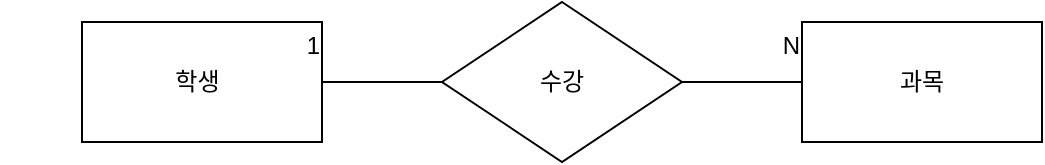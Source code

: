 <mxfile version="21.6.1" type="github">
  <diagram name="페이지-1" id="OtSnZ7Fpmzid03wB0cTe">
    <mxGraphModel dx="2327" dy="819" grid="1" gridSize="10" guides="1" tooltips="1" connect="1" arrows="1" fold="1" page="1" pageScale="1" pageWidth="827" pageHeight="1169" math="0" shadow="0">
      <root>
        <mxCell id="0" />
        <mxCell id="1" parent="0" />
        <mxCell id="ooQJDoGlYzg7XLQ-L7oZ-1" value="학생&lt;span style=&quot;white-space: pre;&quot;&gt;&#x9;&lt;/span&gt;" style="rounded=0;whiteSpace=wrap;html=1;" vertex="1" parent="1">
          <mxGeometry x="10" y="120" width="120" height="60" as="geometry" />
        </mxCell>
        <mxCell id="ooQJDoGlYzg7XLQ-L7oZ-2" value="수강" style="rhombus;whiteSpace=wrap;html=1;" vertex="1" parent="1">
          <mxGeometry x="190" y="110" width="120" height="80" as="geometry" />
        </mxCell>
        <mxCell id="ooQJDoGlYzg7XLQ-L7oZ-3" value="과목" style="rounded=0;whiteSpace=wrap;html=1;" vertex="1" parent="1">
          <mxGeometry x="370" y="120" width="120" height="60" as="geometry" />
        </mxCell>
        <mxCell id="ooQJDoGlYzg7XLQ-L7oZ-4" value="" style="endArrow=none;html=1;rounded=0;exitX=1;exitY=0.5;exitDx=0;exitDy=0;entryX=0;entryY=0.5;entryDx=0;entryDy=0;" edge="1" parent="1" source="ooQJDoGlYzg7XLQ-L7oZ-1" target="ooQJDoGlYzg7XLQ-L7oZ-2">
          <mxGeometry width="50" height="50" relative="1" as="geometry">
            <mxPoint x="230" y="320" as="sourcePoint" />
            <mxPoint x="280" y="270" as="targetPoint" />
            <Array as="points" />
          </mxGeometry>
        </mxCell>
        <mxCell id="ooQJDoGlYzg7XLQ-L7oZ-6" value="" style="endArrow=none;html=1;rounded=0;entryX=1;entryY=0.5;entryDx=0;entryDy=0;exitX=0;exitY=0.5;exitDx=0;exitDy=0;" edge="1" parent="1" source="ooQJDoGlYzg7XLQ-L7oZ-3" target="ooQJDoGlYzg7XLQ-L7oZ-2">
          <mxGeometry width="50" height="50" relative="1" as="geometry">
            <mxPoint x="230" y="320" as="sourcePoint" />
            <mxPoint x="280" y="270" as="targetPoint" />
          </mxGeometry>
        </mxCell>
        <mxCell id="ooQJDoGlYzg7XLQ-L7oZ-14" value="" style="endArrow=none;html=1;rounded=0;opacity=0;" edge="1" parent="1">
          <mxGeometry relative="1" as="geometry">
            <mxPoint x="-30" y="140" as="sourcePoint" />
            <mxPoint x="130" y="140" as="targetPoint" />
          </mxGeometry>
        </mxCell>
        <mxCell id="ooQJDoGlYzg7XLQ-L7oZ-15" value="1" style="resizable=0;html=1;whiteSpace=wrap;align=right;verticalAlign=bottom;" connectable="0" vertex="1" parent="ooQJDoGlYzg7XLQ-L7oZ-14">
          <mxGeometry x="1" relative="1" as="geometry" />
        </mxCell>
        <mxCell id="ooQJDoGlYzg7XLQ-L7oZ-16" value="" style="endArrow=none;html=1;rounded=0;opacity=0;" edge="1" parent="1">
          <mxGeometry relative="1" as="geometry">
            <mxPoint x="230" y="140" as="sourcePoint" />
            <mxPoint x="390" y="140" as="targetPoint" />
          </mxGeometry>
        </mxCell>
        <mxCell id="ooQJDoGlYzg7XLQ-L7oZ-17" value="N" style="resizable=0;html=1;whiteSpace=wrap;align=right;verticalAlign=bottom;" connectable="0" vertex="1" parent="ooQJDoGlYzg7XLQ-L7oZ-16">
          <mxGeometry x="1" relative="1" as="geometry">
            <mxPoint x="-20" as="offset" />
          </mxGeometry>
        </mxCell>
      </root>
    </mxGraphModel>
  </diagram>
</mxfile>
